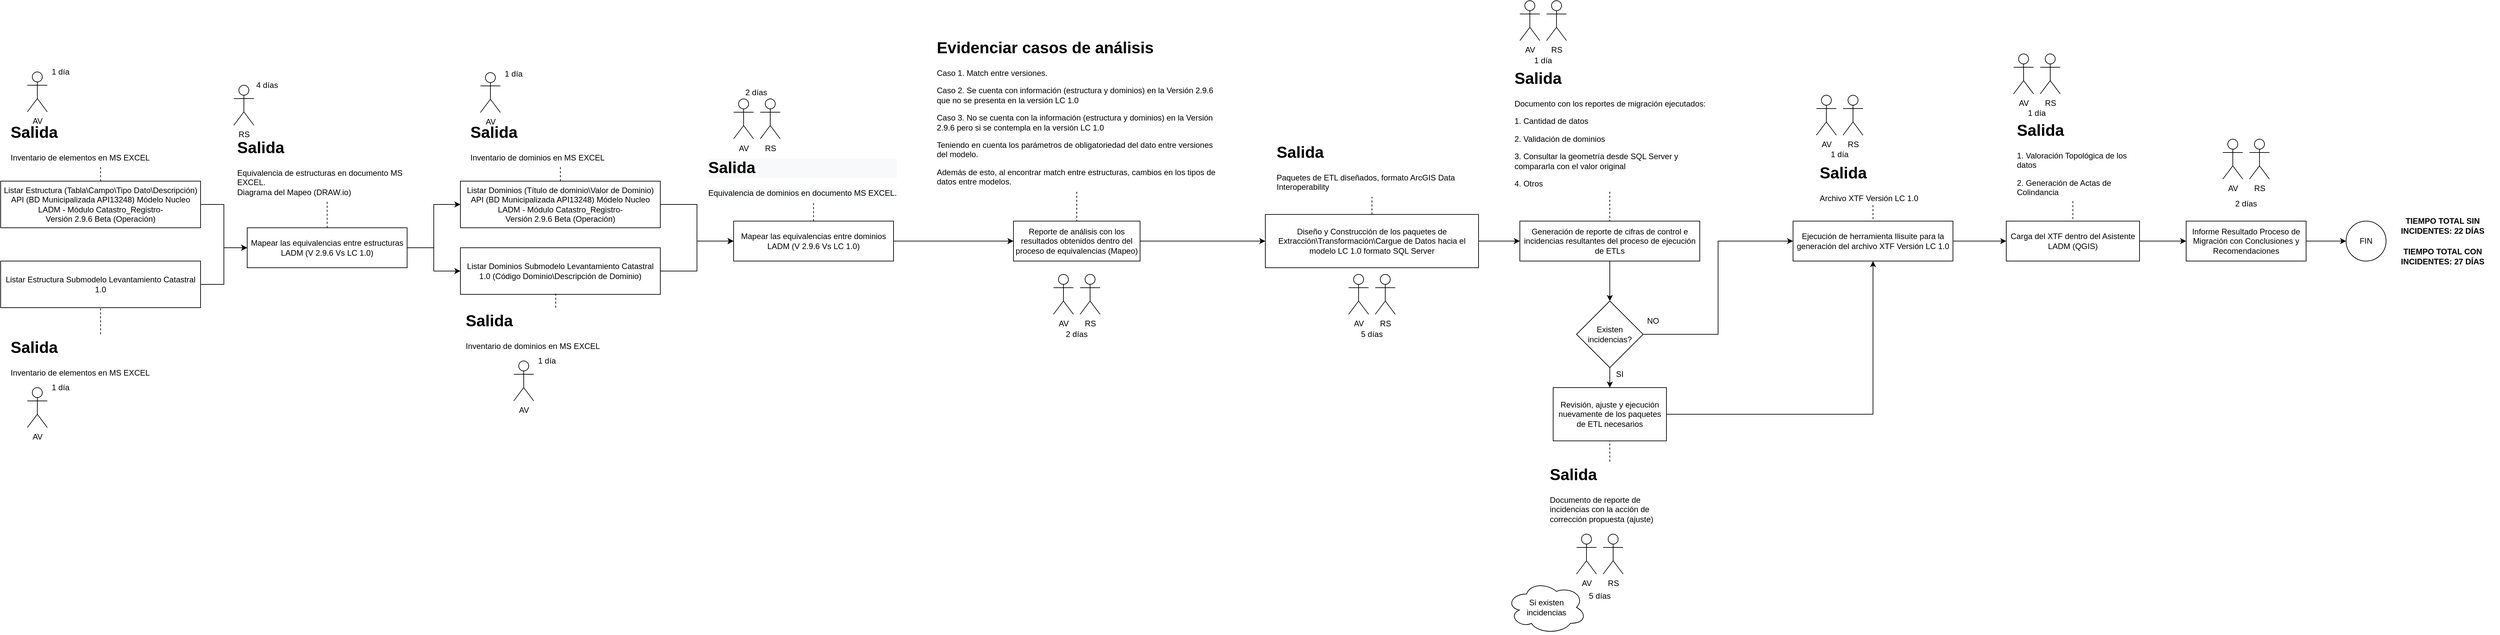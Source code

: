 <mxfile version="13.3.5" type="github"><diagram id="J5e3y4qdrGvnrDDyIe8X" name="Page-1"><mxGraphModel dx="1516" dy="982" grid="1" gridSize="10" guides="1" tooltips="1" connect="1" arrows="1" fold="1" page="1" pageScale="1" pageWidth="1169" pageHeight="827" math="0" shadow="0"><root><mxCell id="0"/><mxCell id="1" parent="0"/><mxCell id="mwCjlhxlmn_N58qDiOF_-9" style="edgeStyle=orthogonalEdgeStyle;rounded=0;orthogonalLoop=1;jettySize=auto;html=1;entryX=0;entryY=0.5;entryDx=0;entryDy=0;" edge="1" parent="1" source="mwCjlhxlmn_N58qDiOF_-1" target="mwCjlhxlmn_N58qDiOF_-7"><mxGeometry relative="1" as="geometry"/></mxCell><mxCell id="mwCjlhxlmn_N58qDiOF_-1" value="Listar Estructura (Tabla\Campo\Tipo Dato\Descripción) API (BD Municipalizada API13248) Módelo Nucleo LADM&amp;nbsp;&lt;span style=&quot;text-align: left&quot;&gt;- Módulo Catastro_Registro-&lt;/span&gt;&lt;br&gt;Versión 2.9.6 Beta (Operación)" style="rounded=0;whiteSpace=wrap;html=1;" vertex="1" parent="1"><mxGeometry x="10" y="360" width="300" height="70" as="geometry"/></mxCell><mxCell id="mwCjlhxlmn_N58qDiOF_-2" value="&lt;h1&gt;Salida&lt;/h1&gt;&lt;p&gt;Inventario de elementos en MS EXCEL&amp;nbsp;&lt;/p&gt;" style="text;html=1;strokeColor=none;fillColor=none;spacing=5;spacingTop=-20;whiteSpace=wrap;overflow=hidden;rounded=0;" vertex="1" parent="1"><mxGeometry x="20" y="267" width="280" height="70" as="geometry"/></mxCell><mxCell id="mwCjlhxlmn_N58qDiOF_-3" value="" style="endArrow=none;dashed=1;html=1;exitX=0.5;exitY=0;exitDx=0;exitDy=0;entryX=0.5;entryY=1;entryDx=0;entryDy=0;" edge="1" parent="1" source="mwCjlhxlmn_N58qDiOF_-1" target="mwCjlhxlmn_N58qDiOF_-2"><mxGeometry width="50" height="50" relative="1" as="geometry"><mxPoint x="200" y="540" as="sourcePoint"/><mxPoint x="250" y="490" as="targetPoint"/></mxGeometry></mxCell><mxCell id="mwCjlhxlmn_N58qDiOF_-10" style="edgeStyle=orthogonalEdgeStyle;rounded=0;orthogonalLoop=1;jettySize=auto;html=1;" edge="1" parent="1" source="mwCjlhxlmn_N58qDiOF_-4" target="mwCjlhxlmn_N58qDiOF_-7"><mxGeometry relative="1" as="geometry"/></mxCell><mxCell id="mwCjlhxlmn_N58qDiOF_-4" value="Listar Estructura Submodelo Levantamiento Catastral 1.0" style="rounded=0;whiteSpace=wrap;html=1;" vertex="1" parent="1"><mxGeometry x="10" y="480" width="300" height="70" as="geometry"/></mxCell><mxCell id="mwCjlhxlmn_N58qDiOF_-5" value="&lt;h1&gt;Salida&lt;/h1&gt;&lt;p&gt;Inventario de elementos en MS EXCEL&amp;nbsp;&lt;/p&gt;" style="text;html=1;strokeColor=none;fillColor=none;spacing=5;spacingTop=-20;whiteSpace=wrap;overflow=hidden;rounded=0;" vertex="1" parent="1"><mxGeometry x="20" y="590" width="280" height="70" as="geometry"/></mxCell><mxCell id="mwCjlhxlmn_N58qDiOF_-6" value="" style="endArrow=none;dashed=1;html=1;entryX=0.5;entryY=1;entryDx=0;entryDy=0;" edge="1" parent="1" source="mwCjlhxlmn_N58qDiOF_-5" target="mwCjlhxlmn_N58qDiOF_-4"><mxGeometry width="50" height="50" relative="1" as="geometry"><mxPoint x="540" y="400" as="sourcePoint"/><mxPoint x="590" y="350" as="targetPoint"/></mxGeometry></mxCell><mxCell id="mwCjlhxlmn_N58qDiOF_-28" style="edgeStyle=orthogonalEdgeStyle;rounded=0;orthogonalLoop=1;jettySize=auto;html=1;entryX=0;entryY=0.5;entryDx=0;entryDy=0;" edge="1" parent="1" source="mwCjlhxlmn_N58qDiOF_-7" target="mwCjlhxlmn_N58qDiOF_-23"><mxGeometry relative="1" as="geometry"/></mxCell><mxCell id="mwCjlhxlmn_N58qDiOF_-29" style="edgeStyle=orthogonalEdgeStyle;rounded=0;orthogonalLoop=1;jettySize=auto;html=1;exitX=1;exitY=0.5;exitDx=0;exitDy=0;entryX=0;entryY=0.5;entryDx=0;entryDy=0;" edge="1" parent="1" source="mwCjlhxlmn_N58qDiOF_-7" target="mwCjlhxlmn_N58qDiOF_-25"><mxGeometry relative="1" as="geometry"/></mxCell><mxCell id="mwCjlhxlmn_N58qDiOF_-7" value="Mapear las equivalencias entre estructuras LADM (V 2.9.6 Vs LC 1.0)" style="rounded=0;whiteSpace=wrap;html=1;" vertex="1" parent="1"><mxGeometry x="380" y="430" width="240" height="60" as="geometry"/></mxCell><mxCell id="mwCjlhxlmn_N58qDiOF_-11" value="&lt;h1&gt;Salida&lt;/h1&gt;&lt;p&gt;Equivalencia de estructuras en documento MS EXCEL.&lt;br&gt;Diagrama del Mapeo (DRAW.io)&lt;/p&gt;" style="text;html=1;strokeColor=none;fillColor=none;spacing=5;spacingTop=-20;whiteSpace=wrap;overflow=hidden;rounded=0;" vertex="1" parent="1"><mxGeometry x="360" y="290" width="280" height="100" as="geometry"/></mxCell><mxCell id="mwCjlhxlmn_N58qDiOF_-16" value="" style="endArrow=none;dashed=1;html=1;exitX=0.5;exitY=0;exitDx=0;exitDy=0;entryX=0.5;entryY=1;entryDx=0;entryDy=0;" edge="1" parent="1" source="mwCjlhxlmn_N58qDiOF_-7" target="mwCjlhxlmn_N58qDiOF_-11"><mxGeometry width="50" height="50" relative="1" as="geometry"><mxPoint x="480" y="390" as="sourcePoint"/><mxPoint x="530" y="340" as="targetPoint"/></mxGeometry></mxCell><mxCell id="mwCjlhxlmn_N58qDiOF_-17" value="&lt;h1&gt;Evidenciar casos de análisis&lt;/h1&gt;&lt;p&gt;Caso 1. Match entre versiones.&lt;/p&gt;&lt;p&gt;&lt;span&gt;Caso 2. Se cuenta con información (estructura y dominios) en la Versión 2.9.6 que no se presenta en la versión LC 1.0&lt;/span&gt;&lt;br&gt;&lt;/p&gt;&lt;p&gt;Caso 3. No se cuenta con la información (estructura y dominios) en la Versión 2.9.6 pero si se contempla en la versión LC 1.0&lt;/p&gt;&lt;p&gt;Teniendo en cuenta los parámetros de obligatoriedad del dato entre versiones del modelo.&lt;/p&gt;&lt;p&gt;Además de esto, al encontrar match entre estructuras, cambios en los tipos de datos entre modelos.&lt;/p&gt;" style="text;html=1;strokeColor=none;fillColor=none;spacing=5;spacingTop=-20;whiteSpace=wrap;overflow=hidden;rounded=0;" vertex="1" parent="1"><mxGeometry x="1410" y="140" width="430" height="236" as="geometry"/></mxCell><mxCell id="mwCjlhxlmn_N58qDiOF_-44" style="edgeStyle=orthogonalEdgeStyle;rounded=0;orthogonalLoop=1;jettySize=auto;html=1;entryX=0;entryY=0.5;entryDx=0;entryDy=0;" edge="1" parent="1" source="mwCjlhxlmn_N58qDiOF_-20" target="mwCjlhxlmn_N58qDiOF_-41"><mxGeometry relative="1" as="geometry"/></mxCell><mxCell id="mwCjlhxlmn_N58qDiOF_-20" value="Reporte de análisis con los resultados obtenidos dentro del proceso de equivalencias (Mapeo)" style="rounded=0;whiteSpace=wrap;html=1;" vertex="1" parent="1"><mxGeometry x="1530" y="420" width="190" height="60" as="geometry"/></mxCell><mxCell id="mwCjlhxlmn_N58qDiOF_-35" style="edgeStyle=orthogonalEdgeStyle;rounded=0;orthogonalLoop=1;jettySize=auto;html=1;entryX=0;entryY=0.5;entryDx=0;entryDy=0;" edge="1" parent="1" source="mwCjlhxlmn_N58qDiOF_-23" target="mwCjlhxlmn_N58qDiOF_-33"><mxGeometry relative="1" as="geometry"/></mxCell><mxCell id="mwCjlhxlmn_N58qDiOF_-23" value="Listar Dominios (Título de dominio\Valor de Dominio) API (BD Municipalizada API13248) Módelo Nucleo LADM&amp;nbsp;&lt;span style=&quot;text-align: left&quot;&gt;- Módulo Catastro_Registro-&lt;/span&gt;&lt;br&gt;Versión 2.9.6 Beta (Operación)" style="rounded=0;whiteSpace=wrap;html=1;" vertex="1" parent="1"><mxGeometry x="700" y="360" width="300" height="70" as="geometry"/></mxCell><mxCell id="mwCjlhxlmn_N58qDiOF_-36" style="edgeStyle=orthogonalEdgeStyle;rounded=0;orthogonalLoop=1;jettySize=auto;html=1;" edge="1" parent="1" source="mwCjlhxlmn_N58qDiOF_-25" target="mwCjlhxlmn_N58qDiOF_-33"><mxGeometry relative="1" as="geometry"/></mxCell><mxCell id="mwCjlhxlmn_N58qDiOF_-25" value="Listar Dominios Submodelo Levantamiento Catastral 1.0 (Código Dominio\Descripción de Dominio)" style="rounded=0;whiteSpace=wrap;html=1;" vertex="1" parent="1"><mxGeometry x="700" y="460" width="300" height="70" as="geometry"/></mxCell><mxCell id="mwCjlhxlmn_N58qDiOF_-26" value="&lt;h1&gt;Salida&lt;/h1&gt;&lt;p&gt;Inventario de dominios en MS EXCEL&amp;nbsp;&lt;/p&gt;" style="text;html=1;strokeColor=none;fillColor=none;spacing=5;spacingTop=-20;whiteSpace=wrap;overflow=hidden;rounded=0;" vertex="1" parent="1"><mxGeometry x="710" y="267" width="280" height="70" as="geometry"/></mxCell><mxCell id="mwCjlhxlmn_N58qDiOF_-27" value="&lt;h1&gt;Salida&lt;/h1&gt;&lt;p&gt;Inventario de dominios en MS EXCEL&amp;nbsp;&lt;/p&gt;" style="text;html=1;strokeColor=none;fillColor=none;spacing=5;spacingTop=-20;whiteSpace=wrap;overflow=hidden;rounded=0;" vertex="1" parent="1"><mxGeometry x="703" y="550" width="280" height="70" as="geometry"/></mxCell><mxCell id="mwCjlhxlmn_N58qDiOF_-31" value="" style="endArrow=none;dashed=1;html=1;exitX=0.5;exitY=0;exitDx=0;exitDy=0;entryX=0.5;entryY=1;entryDx=0;entryDy=0;" edge="1" parent="1" source="mwCjlhxlmn_N58qDiOF_-23" target="mwCjlhxlmn_N58qDiOF_-26"><mxGeometry width="50" height="50" relative="1" as="geometry"><mxPoint x="590" y="700" as="sourcePoint"/><mxPoint x="640" y="650" as="targetPoint"/></mxGeometry></mxCell><mxCell id="mwCjlhxlmn_N58qDiOF_-32" value="" style="endArrow=none;dashed=1;html=1;entryX=0.477;entryY=0.986;entryDx=0;entryDy=0;entryPerimeter=0;" edge="1" parent="1" source="mwCjlhxlmn_N58qDiOF_-27" target="mwCjlhxlmn_N58qDiOF_-25"><mxGeometry width="50" height="50" relative="1" as="geometry"><mxPoint x="550" y="720" as="sourcePoint"/><mxPoint x="600" y="670" as="targetPoint"/></mxGeometry></mxCell><mxCell id="mwCjlhxlmn_N58qDiOF_-37" style="edgeStyle=orthogonalEdgeStyle;rounded=0;orthogonalLoop=1;jettySize=auto;html=1;entryX=0;entryY=0.5;entryDx=0;entryDy=0;" edge="1" parent="1" source="mwCjlhxlmn_N58qDiOF_-33" target="mwCjlhxlmn_N58qDiOF_-20"><mxGeometry relative="1" as="geometry"/></mxCell><mxCell id="mwCjlhxlmn_N58qDiOF_-33" value="Mapear las equivalencias entre dominios LADM (V 2.9.6 Vs LC 1.0)" style="rounded=0;whiteSpace=wrap;html=1;" vertex="1" parent="1"><mxGeometry x="1110" y="420" width="240" height="60" as="geometry"/></mxCell><mxCell id="mwCjlhxlmn_N58qDiOF_-34" value="&lt;h1 style=&quot;color: rgb(0 , 0 , 0) ; font-family: &amp;#34;helvetica&amp;#34; ; font-style: normal ; letter-spacing: normal ; text-align: left ; text-indent: 0px ; text-transform: none ; word-spacing: 0px ; background-color: rgb(248 , 249 , 250)&quot;&gt;Salida&lt;/h1&gt;&lt;p style=&quot;color: rgb(0 , 0 , 0) ; font-family: &amp;#34;helvetica&amp;#34; ; font-size: 12px ; font-style: normal ; font-weight: 400 ; letter-spacing: normal ; text-align: left ; text-indent: 0px ; text-transform: none ; word-spacing: 0px ; background-color: rgb(248 , 249 , 250)&quot;&gt;Equivalencia de dominios en documento MS EXCEL.&lt;/p&gt;" style="text;whiteSpace=wrap;html=1;" vertex="1" parent="1"><mxGeometry x="1070" y="303" width="320" height="90" as="geometry"/></mxCell><mxCell id="mwCjlhxlmn_N58qDiOF_-40" value="" style="endArrow=none;dashed=1;html=1;entryX=0.5;entryY=0;entryDx=0;entryDy=0;exitX=0.5;exitY=1;exitDx=0;exitDy=0;" edge="1" parent="1" source="mwCjlhxlmn_N58qDiOF_-17" target="mwCjlhxlmn_N58qDiOF_-20"><mxGeometry width="50" height="50" relative="1" as="geometry"><mxPoint x="1530" y="580" as="sourcePoint"/><mxPoint x="1580" y="530" as="targetPoint"/></mxGeometry></mxCell><mxCell id="mwCjlhxlmn_N58qDiOF_-49" style="edgeStyle=orthogonalEdgeStyle;rounded=0;orthogonalLoop=1;jettySize=auto;html=1;entryX=0;entryY=0.5;entryDx=0;entryDy=0;" edge="1" parent="1" source="mwCjlhxlmn_N58qDiOF_-41" target="mwCjlhxlmn_N58qDiOF_-46"><mxGeometry relative="1" as="geometry"/></mxCell><mxCell id="mwCjlhxlmn_N58qDiOF_-41" value="Diseño y Construcción de los paquetes de Extracción\Transformación\Cargue de Datos hacia el modelo LC 1.0 formato SQL Server" style="rounded=0;whiteSpace=wrap;html=1;" vertex="1" parent="1"><mxGeometry x="1908" y="410" width="320" height="80" as="geometry"/></mxCell><mxCell id="mwCjlhxlmn_N58qDiOF_-45" value="" style="endArrow=none;dashed=1;html=1;entryX=0.5;entryY=0;entryDx=0;entryDy=0;exitX=0.5;exitY=1;exitDx=0;exitDy=0;" edge="1" parent="1" source="mwCjlhxlmn_N58qDiOF_-34" target="mwCjlhxlmn_N58qDiOF_-33"><mxGeometry width="50" height="50" relative="1" as="geometry"><mxPoint x="1230" y="570" as="sourcePoint"/><mxPoint x="1280" y="520" as="targetPoint"/></mxGeometry></mxCell><mxCell id="mwCjlhxlmn_N58qDiOF_-51" style="edgeStyle=orthogonalEdgeStyle;rounded=0;orthogonalLoop=1;jettySize=auto;html=1;entryX=0.5;entryY=0;entryDx=0;entryDy=0;" edge="1" parent="1" source="mwCjlhxlmn_N58qDiOF_-46" target="mwCjlhxlmn_N58qDiOF_-50"><mxGeometry relative="1" as="geometry"/></mxCell><mxCell id="mwCjlhxlmn_N58qDiOF_-46" value="Generación de reporte de cifras de control e incidencias resultantes del proceso de ejecución de ETLs" style="rounded=0;whiteSpace=wrap;html=1;" vertex="1" parent="1"><mxGeometry x="2290" y="420" width="270" height="60" as="geometry"/></mxCell><mxCell id="mwCjlhxlmn_N58qDiOF_-47" value="&lt;h1&gt;Salida&lt;/h1&gt;&lt;p&gt;Paquetes de ETL diseñados, formato ArcGIS Data Interoperability&lt;/p&gt;" style="text;html=1;strokeColor=none;fillColor=none;spacing=5;spacingTop=-20;whiteSpace=wrap;overflow=hidden;rounded=0;" vertex="1" parent="1"><mxGeometry x="1919.5" y="296.5" width="297" height="87" as="geometry"/></mxCell><mxCell id="mwCjlhxlmn_N58qDiOF_-48" value="" style="endArrow=none;dashed=1;html=1;entryX=0.5;entryY=1;entryDx=0;entryDy=0;" edge="1" parent="1" target="mwCjlhxlmn_N58qDiOF_-47"><mxGeometry width="50" height="50" relative="1" as="geometry"><mxPoint x="2068" y="410" as="sourcePoint"/><mxPoint x="2160" y="440" as="targetPoint"/></mxGeometry></mxCell><mxCell id="mwCjlhxlmn_N58qDiOF_-55" style="edgeStyle=orthogonalEdgeStyle;rounded=0;orthogonalLoop=1;jettySize=auto;html=1;entryX=0.5;entryY=0;entryDx=0;entryDy=0;" edge="1" parent="1" source="mwCjlhxlmn_N58qDiOF_-50" target="mwCjlhxlmn_N58qDiOF_-52"><mxGeometry relative="1" as="geometry"/></mxCell><mxCell id="mwCjlhxlmn_N58qDiOF_-57" style="edgeStyle=orthogonalEdgeStyle;rounded=0;orthogonalLoop=1;jettySize=auto;html=1;entryX=0;entryY=0.5;entryDx=0;entryDy=0;" edge="1" parent="1" source="mwCjlhxlmn_N58qDiOF_-50" target="mwCjlhxlmn_N58qDiOF_-53"><mxGeometry relative="1" as="geometry"/></mxCell><mxCell id="mwCjlhxlmn_N58qDiOF_-50" value="Existen incidencias?" style="rhombus;whiteSpace=wrap;html=1;" vertex="1" parent="1"><mxGeometry x="2375" y="540" width="100" height="100" as="geometry"/></mxCell><mxCell id="mwCjlhxlmn_N58qDiOF_-54" style="edgeStyle=orthogonalEdgeStyle;rounded=0;orthogonalLoop=1;jettySize=auto;html=1;entryX=0.5;entryY=1;entryDx=0;entryDy=0;" edge="1" parent="1" source="mwCjlhxlmn_N58qDiOF_-52" target="mwCjlhxlmn_N58qDiOF_-53"><mxGeometry relative="1" as="geometry"/></mxCell><mxCell id="mwCjlhxlmn_N58qDiOF_-52" value="Revisión, ajuste y ejecución nuevamente de los paquetes de ETL necesarios" style="rounded=0;whiteSpace=wrap;html=1;" vertex="1" parent="1"><mxGeometry x="2340" y="670" width="170" height="80" as="geometry"/></mxCell><mxCell id="mwCjlhxlmn_N58qDiOF_-68" style="edgeStyle=orthogonalEdgeStyle;rounded=0;orthogonalLoop=1;jettySize=auto;html=1;entryX=0;entryY=0.5;entryDx=0;entryDy=0;" edge="1" parent="1" source="mwCjlhxlmn_N58qDiOF_-53" target="mwCjlhxlmn_N58qDiOF_-60"><mxGeometry relative="1" as="geometry"/></mxCell><mxCell id="mwCjlhxlmn_N58qDiOF_-53" value="Ejecución de herramienta Ilisuite para la generación del archivo XTF Versión LC 1.0" style="rounded=0;whiteSpace=wrap;html=1;" vertex="1" parent="1"><mxGeometry x="2700" y="420" width="240" height="60" as="geometry"/></mxCell><mxCell id="mwCjlhxlmn_N58qDiOF_-58" value="NO" style="text;html=1;strokeColor=none;fillColor=none;align=center;verticalAlign=middle;whiteSpace=wrap;rounded=0;" vertex="1" parent="1"><mxGeometry x="2470" y="560" width="40" height="20" as="geometry"/></mxCell><mxCell id="mwCjlhxlmn_N58qDiOF_-59" value="SI" style="text;html=1;strokeColor=none;fillColor=none;align=center;verticalAlign=middle;whiteSpace=wrap;rounded=0;" vertex="1" parent="1"><mxGeometry x="2420" y="640" width="40" height="20" as="geometry"/></mxCell><mxCell id="mwCjlhxlmn_N58qDiOF_-72" style="edgeStyle=orthogonalEdgeStyle;rounded=0;orthogonalLoop=1;jettySize=auto;html=1;entryX=0;entryY=0.5;entryDx=0;entryDy=0;" edge="1" parent="1" source="mwCjlhxlmn_N58qDiOF_-60" target="mwCjlhxlmn_N58qDiOF_-71"><mxGeometry relative="1" as="geometry"/></mxCell><mxCell id="mwCjlhxlmn_N58qDiOF_-60" value="Carga del XTF dentro del Asistente LADM (QGIS)" style="rounded=0;whiteSpace=wrap;html=1;" vertex="1" parent="1"><mxGeometry x="3020" y="420" width="200" height="60" as="geometry"/></mxCell><mxCell id="mwCjlhxlmn_N58qDiOF_-61" value="&lt;h1&gt;Salida&lt;/h1&gt;&lt;p&gt;Documento con los reportes de migración ejecutados:&lt;/p&gt;&lt;p&gt;1. Cantidad de datos&lt;/p&gt;&lt;p&gt;2. Validación de dominios&lt;/p&gt;&lt;p&gt;&lt;span&gt;3. Consultar la geometría desde SQL Server y compararla con el valor original&lt;/span&gt;&lt;/p&gt;&lt;p&gt;&lt;span&gt;4. Otros&lt;/span&gt;&lt;br&gt;&lt;/p&gt;" style="text;html=1;strokeColor=none;fillColor=none;spacing=5;spacingTop=-20;whiteSpace=wrap;overflow=hidden;rounded=0;" vertex="1" parent="1"><mxGeometry x="2276.5" y="186" width="297" height="190" as="geometry"/></mxCell><mxCell id="mwCjlhxlmn_N58qDiOF_-63" value="" style="endArrow=none;dashed=1;html=1;entryX=0.5;entryY=0;entryDx=0;entryDy=0;exitX=0.5;exitY=1;exitDx=0;exitDy=0;" edge="1" parent="1" source="mwCjlhxlmn_N58qDiOF_-61" target="mwCjlhxlmn_N58qDiOF_-46"><mxGeometry width="50" height="50" relative="1" as="geometry"><mxPoint x="2230" y="640" as="sourcePoint"/><mxPoint x="2280" y="590" as="targetPoint"/></mxGeometry></mxCell><mxCell id="mwCjlhxlmn_N58qDiOF_-64" value="&lt;h1&gt;Salida&lt;/h1&gt;&lt;div&gt;Documento de reporte de incidencias con la acción de corrección propuesta (ajuste)&lt;/div&gt;" style="text;html=1;strokeColor=none;fillColor=none;spacing=5;spacingTop=-20;whiteSpace=wrap;overflow=hidden;rounded=0;" vertex="1" parent="1"><mxGeometry x="2330" y="781" width="190" height="120" as="geometry"/></mxCell><mxCell id="mwCjlhxlmn_N58qDiOF_-65" value="" style="endArrow=none;dashed=1;html=1;entryX=0.5;entryY=1;entryDx=0;entryDy=0;exitX=0.5;exitY=0;exitDx=0;exitDy=0;" edge="1" parent="1" source="mwCjlhxlmn_N58qDiOF_-64" target="mwCjlhxlmn_N58qDiOF_-52"><mxGeometry width="50" height="50" relative="1" as="geometry"><mxPoint x="2140" y="810" as="sourcePoint"/><mxPoint x="2190" y="760" as="targetPoint"/></mxGeometry></mxCell><mxCell id="mwCjlhxlmn_N58qDiOF_-66" value="&lt;h1&gt;Salida&lt;/h1&gt;&lt;p&gt;Archivo XTF Versión LC 1.0&lt;/p&gt;" style="text;html=1;strokeColor=none;fillColor=none;spacing=5;spacingTop=-20;whiteSpace=wrap;overflow=hidden;rounded=0;" vertex="1" parent="1"><mxGeometry x="2735" y="328" width="190" height="66" as="geometry"/></mxCell><mxCell id="mwCjlhxlmn_N58qDiOF_-67" value="" style="endArrow=none;dashed=1;html=1;entryX=0.5;entryY=0;entryDx=0;entryDy=0;exitX=0.447;exitY=1.03;exitDx=0;exitDy=0;exitPerimeter=0;" edge="1" parent="1" source="mwCjlhxlmn_N58qDiOF_-66" target="mwCjlhxlmn_N58qDiOF_-53"><mxGeometry width="50" height="50" relative="1" as="geometry"><mxPoint x="2930" y="600" as="sourcePoint"/><mxPoint x="2980" y="550" as="targetPoint"/></mxGeometry></mxCell><mxCell id="mwCjlhxlmn_N58qDiOF_-69" value="&lt;h1&gt;Salida&lt;/h1&gt;&lt;p&gt;1. Valoración Topológica de los datos&lt;/p&gt;&lt;p&gt;2. Generación de Actas de Colindancia&lt;/p&gt;" style="text;html=1;strokeColor=none;fillColor=none;spacing=5;spacingTop=-20;whiteSpace=wrap;overflow=hidden;rounded=0;" vertex="1" parent="1"><mxGeometry x="3031" y="264" width="190" height="126" as="geometry"/></mxCell><mxCell id="mwCjlhxlmn_N58qDiOF_-70" value="" style="endArrow=none;dashed=1;html=1;entryX=0.5;entryY=0;entryDx=0;entryDy=0;exitX=0.468;exitY=1;exitDx=0;exitDy=0;exitPerimeter=0;" edge="1" parent="1" source="mwCjlhxlmn_N58qDiOF_-69" target="mwCjlhxlmn_N58qDiOF_-60"><mxGeometry width="50" height="50" relative="1" as="geometry"><mxPoint x="3070" y="600" as="sourcePoint"/><mxPoint x="3120" y="550" as="targetPoint"/></mxGeometry></mxCell><mxCell id="mwCjlhxlmn_N58qDiOF_-74" style="edgeStyle=orthogonalEdgeStyle;rounded=0;orthogonalLoop=1;jettySize=auto;html=1;exitX=1;exitY=0.5;exitDx=0;exitDy=0;entryX=0;entryY=0.5;entryDx=0;entryDy=0;" edge="1" parent="1" source="mwCjlhxlmn_N58qDiOF_-71" target="mwCjlhxlmn_N58qDiOF_-73"><mxGeometry relative="1" as="geometry"/></mxCell><mxCell id="mwCjlhxlmn_N58qDiOF_-71" value="Informe Resultado Proceso de Migración con Conclusiones y Recomendaciones" style="rounded=0;whiteSpace=wrap;html=1;" vertex="1" parent="1"><mxGeometry x="3290" y="420" width="180" height="60" as="geometry"/></mxCell><mxCell id="mwCjlhxlmn_N58qDiOF_-73" value="FIN" style="ellipse;whiteSpace=wrap;html=1;aspect=fixed;" vertex="1" parent="1"><mxGeometry x="3530" y="420" width="60" height="60" as="geometry"/></mxCell><mxCell id="mwCjlhxlmn_N58qDiOF_-80" value="AV" style="shape=umlActor;verticalLabelPosition=bottom;labelBackgroundColor=#ffffff;verticalAlign=top;html=1;outlineConnect=0;" vertex="1" parent="1"><mxGeometry x="1110" y="236.5" width="30" height="60" as="geometry"/></mxCell><mxCell id="mwCjlhxlmn_N58qDiOF_-83" value="RS" style="shape=umlActor;verticalLabelPosition=bottom;labelBackgroundColor=#ffffff;verticalAlign=top;html=1;outlineConnect=0;" vertex="1" parent="1"><mxGeometry x="1150" y="236.5" width="30" height="60" as="geometry"/></mxCell><mxCell id="mwCjlhxlmn_N58qDiOF_-84" value="2 días" style="text;html=1;strokeColor=none;fillColor=none;align=center;verticalAlign=middle;whiteSpace=wrap;rounded=0;" vertex="1" parent="1"><mxGeometry x="1124" y="217" width="40" height="20" as="geometry"/></mxCell><mxCell id="mwCjlhxlmn_N58qDiOF_-91" value="AV" style="shape=umlActor;verticalLabelPosition=bottom;labelBackgroundColor=#ffffff;verticalAlign=top;html=1;outlineConnect=0;" vertex="1" parent="1"><mxGeometry x="50" y="196" width="30" height="60" as="geometry"/></mxCell><mxCell id="mwCjlhxlmn_N58qDiOF_-92" value="1 día" style="text;html=1;strokeColor=none;fillColor=none;align=center;verticalAlign=middle;whiteSpace=wrap;rounded=0;" vertex="1" parent="1"><mxGeometry x="80" y="186" width="40" height="20" as="geometry"/></mxCell><mxCell id="mwCjlhxlmn_N58qDiOF_-93" value="AV" style="shape=umlActor;verticalLabelPosition=bottom;labelBackgroundColor=#ffffff;verticalAlign=top;html=1;outlineConnect=0;" vertex="1" parent="1"><mxGeometry x="50" y="670" width="30" height="60" as="geometry"/></mxCell><mxCell id="mwCjlhxlmn_N58qDiOF_-94" value="1 día" style="text;html=1;strokeColor=none;fillColor=none;align=center;verticalAlign=middle;whiteSpace=wrap;rounded=0;" vertex="1" parent="1"><mxGeometry x="80" y="660" width="40" height="20" as="geometry"/></mxCell><mxCell id="mwCjlhxlmn_N58qDiOF_-98" value="AV" style="shape=umlActor;verticalLabelPosition=bottom;labelBackgroundColor=#ffffff;verticalAlign=top;html=1;outlineConnect=0;" vertex="1" parent="1"><mxGeometry x="730" y="197" width="30" height="60" as="geometry"/></mxCell><mxCell id="mwCjlhxlmn_N58qDiOF_-99" value="1 día" style="text;html=1;strokeColor=none;fillColor=none;align=center;verticalAlign=middle;whiteSpace=wrap;rounded=0;" vertex="1" parent="1"><mxGeometry x="760" y="189" width="40" height="20" as="geometry"/></mxCell><mxCell id="mwCjlhxlmn_N58qDiOF_-100" value="AV" style="shape=umlActor;verticalLabelPosition=bottom;labelBackgroundColor=#ffffff;verticalAlign=top;html=1;outlineConnect=0;" vertex="1" parent="1"><mxGeometry x="780" y="630" width="30" height="60" as="geometry"/></mxCell><mxCell id="mwCjlhxlmn_N58qDiOF_-101" value="1 día" style="text;html=1;strokeColor=none;fillColor=none;align=center;verticalAlign=middle;whiteSpace=wrap;rounded=0;" vertex="1" parent="1"><mxGeometry x="810" y="620" width="40" height="20" as="geometry"/></mxCell><mxCell id="mwCjlhxlmn_N58qDiOF_-102" value="RS" style="shape=umlActor;verticalLabelPosition=bottom;labelBackgroundColor=#ffffff;verticalAlign=top;html=1;outlineConnect=0;" vertex="1" parent="1"><mxGeometry x="360" y="216" width="30" height="60" as="geometry"/></mxCell><mxCell id="mwCjlhxlmn_N58qDiOF_-103" value="4 días" style="text;html=1;strokeColor=none;fillColor=none;align=center;verticalAlign=middle;whiteSpace=wrap;rounded=0;" vertex="1" parent="1"><mxGeometry x="390" y="206" width="40" height="20" as="geometry"/></mxCell><mxCell id="mwCjlhxlmn_N58qDiOF_-105" value="AV" style="shape=umlActor;verticalLabelPosition=bottom;labelBackgroundColor=#ffffff;verticalAlign=top;html=1;outlineConnect=0;" vertex="1" parent="1"><mxGeometry x="1590" y="500" width="30" height="60" as="geometry"/></mxCell><mxCell id="mwCjlhxlmn_N58qDiOF_-106" value="RS" style="shape=umlActor;verticalLabelPosition=bottom;labelBackgroundColor=#ffffff;verticalAlign=top;html=1;outlineConnect=0;" vertex="1" parent="1"><mxGeometry x="1630" y="500" width="30" height="60" as="geometry"/></mxCell><mxCell id="mwCjlhxlmn_N58qDiOF_-107" value="2 días" style="text;html=1;strokeColor=none;fillColor=none;align=center;verticalAlign=middle;whiteSpace=wrap;rounded=0;" vertex="1" parent="1"><mxGeometry x="1605" y="580" width="40" height="20" as="geometry"/></mxCell><mxCell id="mwCjlhxlmn_N58qDiOF_-108" value="AV" style="shape=umlActor;verticalLabelPosition=bottom;labelBackgroundColor=#ffffff;verticalAlign=top;html=1;outlineConnect=0;" vertex="1" parent="1"><mxGeometry x="2033" y="500" width="30" height="60" as="geometry"/></mxCell><mxCell id="mwCjlhxlmn_N58qDiOF_-109" value="RS" style="shape=umlActor;verticalLabelPosition=bottom;labelBackgroundColor=#ffffff;verticalAlign=top;html=1;outlineConnect=0;" vertex="1" parent="1"><mxGeometry x="2073" y="500" width="30" height="60" as="geometry"/></mxCell><mxCell id="mwCjlhxlmn_N58qDiOF_-110" value="5 días" style="text;html=1;strokeColor=none;fillColor=none;align=center;verticalAlign=middle;whiteSpace=wrap;rounded=0;" vertex="1" parent="1"><mxGeometry x="2048" y="580" width="40" height="20" as="geometry"/></mxCell><mxCell id="mwCjlhxlmn_N58qDiOF_-114" value="AV" style="shape=umlActor;verticalLabelPosition=bottom;labelBackgroundColor=#ffffff;verticalAlign=top;html=1;outlineConnect=0;" vertex="1" parent="1"><mxGeometry x="2290" y="89" width="30" height="60" as="geometry"/></mxCell><mxCell id="mwCjlhxlmn_N58qDiOF_-115" value="RS" style="shape=umlActor;verticalLabelPosition=bottom;labelBackgroundColor=#ffffff;verticalAlign=top;html=1;outlineConnect=0;" vertex="1" parent="1"><mxGeometry x="2330" y="89" width="30" height="60" as="geometry"/></mxCell><mxCell id="mwCjlhxlmn_N58qDiOF_-116" value="1 día" style="text;html=1;strokeColor=none;fillColor=none;align=center;verticalAlign=middle;whiteSpace=wrap;rounded=0;" vertex="1" parent="1"><mxGeometry x="2305" y="169" width="40" height="20" as="geometry"/></mxCell><mxCell id="mwCjlhxlmn_N58qDiOF_-117" value="AV" style="shape=umlActor;verticalLabelPosition=bottom;labelBackgroundColor=#ffffff;verticalAlign=top;html=1;outlineConnect=0;" vertex="1" parent="1"><mxGeometry x="2375" y="890" width="30" height="60" as="geometry"/></mxCell><mxCell id="mwCjlhxlmn_N58qDiOF_-118" value="RS" style="shape=umlActor;verticalLabelPosition=bottom;labelBackgroundColor=#ffffff;verticalAlign=top;html=1;outlineConnect=0;" vertex="1" parent="1"><mxGeometry x="2415" y="890" width="30" height="60" as="geometry"/></mxCell><mxCell id="mwCjlhxlmn_N58qDiOF_-119" value="5 días" style="text;html=1;strokeColor=none;fillColor=none;align=center;verticalAlign=middle;whiteSpace=wrap;rounded=0;" vertex="1" parent="1"><mxGeometry x="2390" y="973" width="40" height="20" as="geometry"/></mxCell><mxCell id="mwCjlhxlmn_N58qDiOF_-120" value="Si existen &lt;br&gt;incidencias" style="ellipse;shape=cloud;whiteSpace=wrap;html=1;" vertex="1" parent="1"><mxGeometry x="2270" y="960" width="120" height="80" as="geometry"/></mxCell><mxCell id="mwCjlhxlmn_N58qDiOF_-121" value="AV" style="shape=umlActor;verticalLabelPosition=bottom;labelBackgroundColor=#ffffff;verticalAlign=top;html=1;outlineConnect=0;" vertex="1" parent="1"><mxGeometry x="2735" y="231" width="30" height="60" as="geometry"/></mxCell><mxCell id="mwCjlhxlmn_N58qDiOF_-122" value="RS" style="shape=umlActor;verticalLabelPosition=bottom;labelBackgroundColor=#ffffff;verticalAlign=top;html=1;outlineConnect=0;" vertex="1" parent="1"><mxGeometry x="2775" y="231" width="30" height="60" as="geometry"/></mxCell><mxCell id="mwCjlhxlmn_N58qDiOF_-123" value="1 día" style="text;html=1;strokeColor=none;fillColor=none;align=center;verticalAlign=middle;whiteSpace=wrap;rounded=0;" vertex="1" parent="1"><mxGeometry x="2750" y="310" width="40" height="20" as="geometry"/></mxCell><mxCell id="mwCjlhxlmn_N58qDiOF_-124" value="AV" style="shape=umlActor;verticalLabelPosition=bottom;labelBackgroundColor=#ffffff;verticalAlign=top;html=1;outlineConnect=0;" vertex="1" parent="1"><mxGeometry x="3031" y="169" width="30" height="60" as="geometry"/></mxCell><mxCell id="mwCjlhxlmn_N58qDiOF_-125" value="RS" style="shape=umlActor;verticalLabelPosition=bottom;labelBackgroundColor=#ffffff;verticalAlign=top;html=1;outlineConnect=0;" vertex="1" parent="1"><mxGeometry x="3071" y="169" width="30" height="60" as="geometry"/></mxCell><mxCell id="mwCjlhxlmn_N58qDiOF_-126" value="1 día" style="text;html=1;strokeColor=none;fillColor=none;align=center;verticalAlign=middle;whiteSpace=wrap;rounded=0;" vertex="1" parent="1"><mxGeometry x="3046" y="248" width="40" height="20" as="geometry"/></mxCell><mxCell id="mwCjlhxlmn_N58qDiOF_-127" value="AV" style="shape=umlActor;verticalLabelPosition=bottom;labelBackgroundColor=#ffffff;verticalAlign=top;html=1;outlineConnect=0;" vertex="1" parent="1"><mxGeometry x="3345" y="297" width="30" height="60" as="geometry"/></mxCell><mxCell id="mwCjlhxlmn_N58qDiOF_-128" value="RS" style="shape=umlActor;verticalLabelPosition=bottom;labelBackgroundColor=#ffffff;verticalAlign=top;html=1;outlineConnect=0;" vertex="1" parent="1"><mxGeometry x="3385" y="297" width="30" height="60" as="geometry"/></mxCell><mxCell id="mwCjlhxlmn_N58qDiOF_-129" value="2 días" style="text;html=1;strokeColor=none;fillColor=none;align=center;verticalAlign=middle;whiteSpace=wrap;rounded=0;" vertex="1" parent="1"><mxGeometry x="3360" y="383.5" width="40" height="20" as="geometry"/></mxCell><mxCell id="mwCjlhxlmn_N58qDiOF_-130" value="&lt;b&gt;TIEMPO TOTAL SIN INCIDENTES: 22 DÍAS&lt;/b&gt;" style="text;html=1;strokeColor=none;fillColor=none;align=center;verticalAlign=middle;whiteSpace=wrap;rounded=0;" vertex="1" parent="1"><mxGeometry x="3590" y="396.75" width="170" height="60" as="geometry"/></mxCell><mxCell id="mwCjlhxlmn_N58qDiOF_-131" value="&lt;b&gt;TIEMPO TOTAL CON INCIDENTES: 27 DÍAS&lt;/b&gt;" style="text;html=1;strokeColor=none;fillColor=none;align=center;verticalAlign=middle;whiteSpace=wrap;rounded=0;" vertex="1" parent="1"><mxGeometry x="3590" y="443.25" width="170" height="60" as="geometry"/></mxCell></root></mxGraphModel></diagram></mxfile>